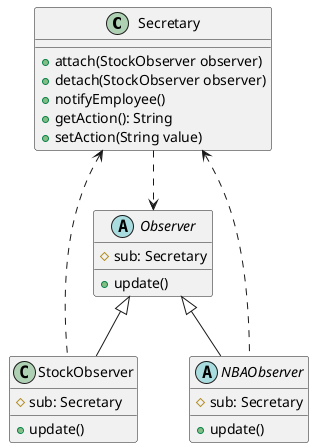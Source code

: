 @startuml design

class Secretary {
    + attach(StockObserver observer)
    + detach(StockObserver observer)
    + notifyEmployee()
    + getAction(): String 
    + setAction(String value)
}

abstract Observer {
    # sub: Secretary
    + update()
}

class StockObserver {
    # sub: Secretary
    + update()
}

abstract NBAObserver {
    # sub: Secretary
    + update()
}

Observer <|-- StockObserver
Observer <|-- NBAObserver

Secretary ..> Observer
Secretary <.. StockObserver
Secretary <.. NBAObserver

@enduml